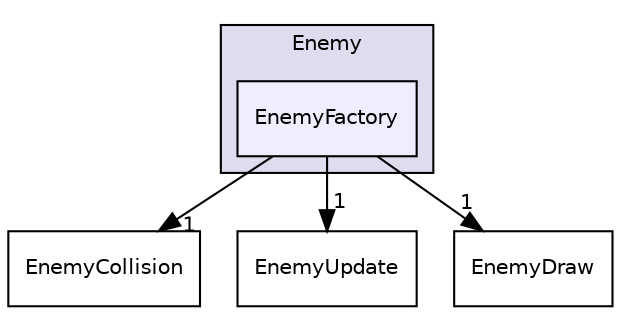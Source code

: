digraph "C:/HAL/PG関係/03_作成プログラム/03_HAL授業/就職作品/Project/source/03_Object/3D/Enemy/EnemyFactory" {
  compound=true
  node [ fontsize="10", fontname="Helvetica"];
  edge [ labelfontsize="10", labelfontname="Helvetica"];
  subgraph clusterdir_16a2e82dc842b34d2540912c9a40711d {
    graph [ bgcolor="#ddddee", pencolor="black", label="Enemy" fontname="Helvetica", fontsize="10", URL="dir_16a2e82dc842b34d2540912c9a40711d.html"]
  dir_3ba93b8a87d83210c957fecd1c60d95b [shape=box, label="EnemyFactory", style="filled", fillcolor="#eeeeff", pencolor="black", URL="dir_3ba93b8a87d83210c957fecd1c60d95b.html"];
  }
  dir_9217c0f10764b3566e7addefac32f43f [shape=box label="EnemyCollision" URL="dir_9217c0f10764b3566e7addefac32f43f.html"];
  dir_c9d1ce04fb64c62235d842d16161b3c7 [shape=box label="EnemyUpdate" URL="dir_c9d1ce04fb64c62235d842d16161b3c7.html"];
  dir_8b44a4dc3b7f1cd34c10f83998312e8c [shape=box label="EnemyDraw" URL="dir_8b44a4dc3b7f1cd34c10f83998312e8c.html"];
  dir_3ba93b8a87d83210c957fecd1c60d95b->dir_9217c0f10764b3566e7addefac32f43f [headlabel="1", labeldistance=1.5 headhref="dir_000058_000056.html"];
  dir_3ba93b8a87d83210c957fecd1c60d95b->dir_c9d1ce04fb64c62235d842d16161b3c7 [headlabel="1", labeldistance=1.5 headhref="dir_000058_000059.html"];
  dir_3ba93b8a87d83210c957fecd1c60d95b->dir_8b44a4dc3b7f1cd34c10f83998312e8c [headlabel="1", labeldistance=1.5 headhref="dir_000058_000057.html"];
}
